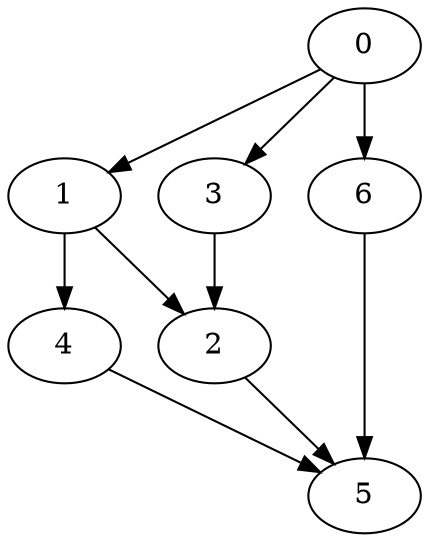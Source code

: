 digraph {
  // labelled, weighted edges
  0 -> 1[weight="1"];
  0 -> 6[weight="15"];
  1 -> 2[weight="1"];
  2 -> 5[weight="1"];
  0 -> 3[weight="4"];
  3 -> 2[weight="1"];
  6 -> 5[weight="8"];
  1 -> 4[weight="3"];
  4 -> 5[weight="1"];
}
